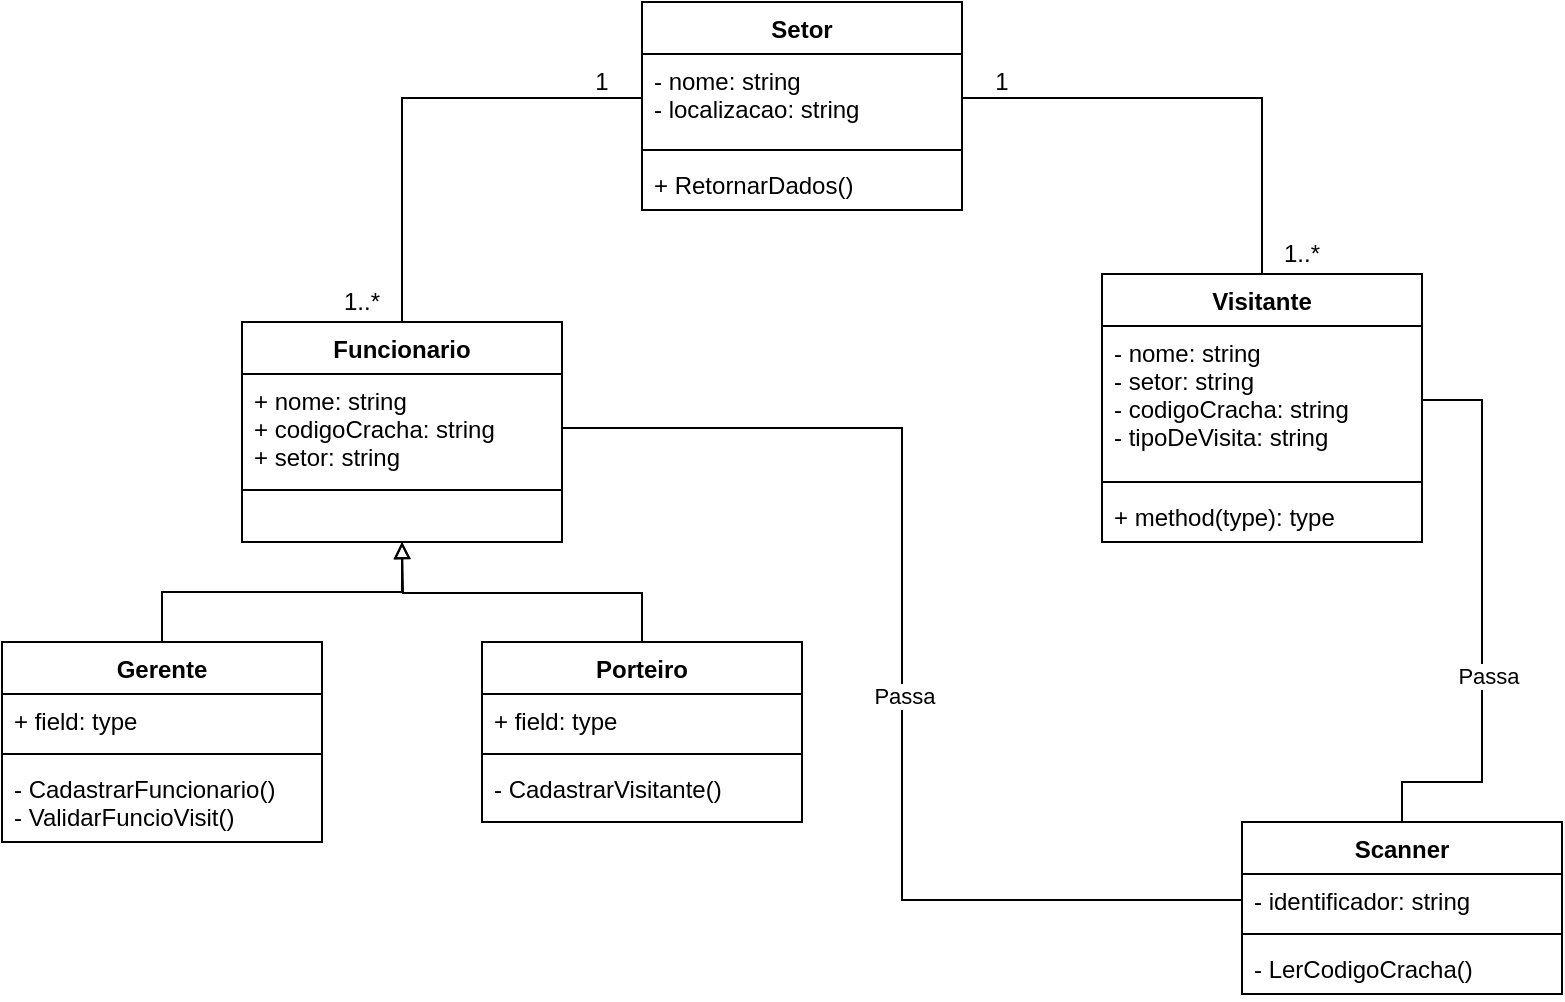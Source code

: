 <mxfile version="13.6.9" type="device"><diagram name="Page-1" id="c4acf3e9-155e-7222-9cf6-157b1a14988f"><mxGraphModel dx="1362" dy="922" grid="1" gridSize="10" guides="1" tooltips="1" connect="1" arrows="1" fold="1" page="1" pageScale="1" pageWidth="850" pageHeight="1100" background="#ffffff" math="0" shadow="0"><root><mxCell id="0"/><mxCell id="1" parent="0"/><mxCell id="tJmxpK5XFRS6WOToOL-X-32" style="edgeStyle=orthogonalEdgeStyle;rounded=0;orthogonalLoop=1;jettySize=auto;html=1;exitX=0.5;exitY=0;exitDx=0;exitDy=0;entryX=0.5;entryY=1;entryDx=0;entryDy=0;entryPerimeter=0;endArrow=block;endFill=0;" edge="1" parent="1" source="tJmxpK5XFRS6WOToOL-X-14" target="tJmxpK5XFRS6WOToOL-X-9"><mxGeometry relative="1" as="geometry"/></mxCell><mxCell id="tJmxpK5XFRS6WOToOL-X-34" style="edgeStyle=orthogonalEdgeStyle;rounded=0;orthogonalLoop=1;jettySize=auto;html=1;exitX=0.5;exitY=0;exitDx=0;exitDy=0;endArrow=block;endFill=0;" edge="1" parent="1" source="tJmxpK5XFRS6WOToOL-X-18"><mxGeometry relative="1" as="geometry"><mxPoint x="230" y="340.0" as="targetPoint"/></mxGeometry></mxCell><mxCell id="tJmxpK5XFRS6WOToOL-X-45" style="edgeStyle=orthogonalEdgeStyle;rounded=0;orthogonalLoop=1;jettySize=auto;html=1;exitX=0.5;exitY=0;exitDx=0;exitDy=0;entryX=0;entryY=0.5;entryDx=0;entryDy=0;endArrow=none;endFill=0;" edge="1" parent="1" source="tJmxpK5XFRS6WOToOL-X-6" target="tJmxpK5XFRS6WOToOL-X-36"><mxGeometry relative="1" as="geometry"/></mxCell><mxCell id="tJmxpK5XFRS6WOToOL-X-6" value="Funcionario" style="swimlane;fontStyle=1;align=center;verticalAlign=top;childLayout=stackLayout;horizontal=1;startSize=26;horizontalStack=0;resizeParent=1;resizeParentMax=0;resizeLast=0;collapsible=1;marginBottom=0;" vertex="1" parent="1"><mxGeometry x="150" y="230" width="160" height="110" as="geometry"/></mxCell><mxCell id="tJmxpK5XFRS6WOToOL-X-7" value="+ nome: string&#10;+ codigoCracha: string&#10;+ setor: string" style="text;strokeColor=none;fillColor=none;align=left;verticalAlign=top;spacingLeft=4;spacingRight=4;overflow=hidden;rotatable=0;points=[[0,0.5],[1,0.5]];portConstraint=eastwest;" vertex="1" parent="tJmxpK5XFRS6WOToOL-X-6"><mxGeometry y="26" width="160" height="54" as="geometry"/></mxCell><mxCell id="tJmxpK5XFRS6WOToOL-X-8" value="" style="line;strokeWidth=1;fillColor=none;align=left;verticalAlign=middle;spacingTop=-1;spacingLeft=3;spacingRight=3;rotatable=0;labelPosition=right;points=[];portConstraint=eastwest;" vertex="1" parent="tJmxpK5XFRS6WOToOL-X-6"><mxGeometry y="80" width="160" height="8" as="geometry"/></mxCell><mxCell id="tJmxpK5XFRS6WOToOL-X-9" value=" " style="text;strokeColor=none;fillColor=none;align=left;verticalAlign=top;spacingLeft=4;spacingRight=4;overflow=hidden;rotatable=0;points=[[0,0.5],[1,0.5]];portConstraint=eastwest;" vertex="1" parent="tJmxpK5XFRS6WOToOL-X-6"><mxGeometry y="88" width="160" height="22" as="geometry"/></mxCell><mxCell id="tJmxpK5XFRS6WOToOL-X-14" value="Gerente" style="swimlane;fontStyle=1;align=center;verticalAlign=top;childLayout=stackLayout;horizontal=1;startSize=26;horizontalStack=0;resizeParent=1;resizeParentMax=0;resizeLast=0;collapsible=1;marginBottom=0;" vertex="1" parent="1"><mxGeometry x="30" y="390" width="160" height="100" as="geometry"/></mxCell><mxCell id="tJmxpK5XFRS6WOToOL-X-15" value="+ field: type" style="text;strokeColor=none;fillColor=none;align=left;verticalAlign=top;spacingLeft=4;spacingRight=4;overflow=hidden;rotatable=0;points=[[0,0.5],[1,0.5]];portConstraint=eastwest;" vertex="1" parent="tJmxpK5XFRS6WOToOL-X-14"><mxGeometry y="26" width="160" height="26" as="geometry"/></mxCell><mxCell id="tJmxpK5XFRS6WOToOL-X-16" value="" style="line;strokeWidth=1;fillColor=none;align=left;verticalAlign=middle;spacingTop=-1;spacingLeft=3;spacingRight=3;rotatable=0;labelPosition=right;points=[];portConstraint=eastwest;" vertex="1" parent="tJmxpK5XFRS6WOToOL-X-14"><mxGeometry y="52" width="160" height="8" as="geometry"/></mxCell><mxCell id="tJmxpK5XFRS6WOToOL-X-17" value="- CadastrarFuncionario()&#10;- ValidarFuncioVisit()" style="text;strokeColor=none;fillColor=none;align=left;verticalAlign=top;spacingLeft=4;spacingRight=4;overflow=hidden;rotatable=0;points=[[0,0.5],[1,0.5]];portConstraint=eastwest;" vertex="1" parent="tJmxpK5XFRS6WOToOL-X-14"><mxGeometry y="60" width="160" height="40" as="geometry"/></mxCell><mxCell id="tJmxpK5XFRS6WOToOL-X-18" value="Porteiro" style="swimlane;fontStyle=1;align=center;verticalAlign=top;childLayout=stackLayout;horizontal=1;startSize=26;horizontalStack=0;resizeParent=1;resizeParentMax=0;resizeLast=0;collapsible=1;marginBottom=0;" vertex="1" parent="1"><mxGeometry x="270" y="390" width="160" height="90" as="geometry"/></mxCell><mxCell id="tJmxpK5XFRS6WOToOL-X-19" value="+ field: type" style="text;strokeColor=none;fillColor=none;align=left;verticalAlign=top;spacingLeft=4;spacingRight=4;overflow=hidden;rotatable=0;points=[[0,0.5],[1,0.5]];portConstraint=eastwest;" vertex="1" parent="tJmxpK5XFRS6WOToOL-X-18"><mxGeometry y="26" width="160" height="26" as="geometry"/></mxCell><mxCell id="tJmxpK5XFRS6WOToOL-X-20" value="" style="line;strokeWidth=1;fillColor=none;align=left;verticalAlign=middle;spacingTop=-1;spacingLeft=3;spacingRight=3;rotatable=0;labelPosition=right;points=[];portConstraint=eastwest;" vertex="1" parent="tJmxpK5XFRS6WOToOL-X-18"><mxGeometry y="52" width="160" height="8" as="geometry"/></mxCell><mxCell id="tJmxpK5XFRS6WOToOL-X-21" value="- CadastrarVisitante()" style="text;strokeColor=none;fillColor=none;align=left;verticalAlign=top;spacingLeft=4;spacingRight=4;overflow=hidden;rotatable=0;points=[[0,0.5],[1,0.5]];portConstraint=eastwest;" vertex="1" parent="tJmxpK5XFRS6WOToOL-X-18"><mxGeometry y="60" width="160" height="30" as="geometry"/></mxCell><mxCell id="tJmxpK5XFRS6WOToOL-X-35" value="Setor" style="swimlane;fontStyle=1;align=center;verticalAlign=top;childLayout=stackLayout;horizontal=1;startSize=26;horizontalStack=0;resizeParent=1;resizeParentMax=0;resizeLast=0;collapsible=1;marginBottom=0;" vertex="1" parent="1"><mxGeometry x="350" y="70" width="160" height="104" as="geometry"/></mxCell><mxCell id="tJmxpK5XFRS6WOToOL-X-36" value="- nome: string&#10;- localizacao: string" style="text;strokeColor=none;fillColor=none;align=left;verticalAlign=top;spacingLeft=4;spacingRight=4;overflow=hidden;rotatable=0;points=[[0,0.5],[1,0.5]];portConstraint=eastwest;" vertex="1" parent="tJmxpK5XFRS6WOToOL-X-35"><mxGeometry y="26" width="160" height="44" as="geometry"/></mxCell><mxCell id="tJmxpK5XFRS6WOToOL-X-37" value="" style="line;strokeWidth=1;fillColor=none;align=left;verticalAlign=middle;spacingTop=-1;spacingLeft=3;spacingRight=3;rotatable=0;labelPosition=right;points=[];portConstraint=eastwest;" vertex="1" parent="tJmxpK5XFRS6WOToOL-X-35"><mxGeometry y="70" width="160" height="8" as="geometry"/></mxCell><mxCell id="tJmxpK5XFRS6WOToOL-X-38" value="+ RetornarDados()" style="text;strokeColor=none;fillColor=none;align=left;verticalAlign=top;spacingLeft=4;spacingRight=4;overflow=hidden;rotatable=0;points=[[0,0.5],[1,0.5]];portConstraint=eastwest;" vertex="1" parent="tJmxpK5XFRS6WOToOL-X-35"><mxGeometry y="78" width="160" height="26" as="geometry"/></mxCell><mxCell id="tJmxpK5XFRS6WOToOL-X-47" style="edgeStyle=orthogonalEdgeStyle;rounded=0;orthogonalLoop=1;jettySize=auto;html=1;exitX=1;exitY=0.5;exitDx=0;exitDy=0;endArrow=none;endFill=0;entryX=0.5;entryY=0;entryDx=0;entryDy=0;" edge="1" parent="1" source="tJmxpK5XFRS6WOToOL-X-36" target="tJmxpK5XFRS6WOToOL-X-22"><mxGeometry relative="1" as="geometry"><mxPoint x="700" y="170.0" as="targetPoint"/></mxGeometry></mxCell><mxCell id="tJmxpK5XFRS6WOToOL-X-48" style="edgeStyle=orthogonalEdgeStyle;rounded=0;orthogonalLoop=1;jettySize=auto;html=1;exitX=1;exitY=0.5;exitDx=0;exitDy=0;entryX=0;entryY=0.5;entryDx=0;entryDy=0;endArrow=none;endFill=0;" edge="1" parent="1" source="tJmxpK5XFRS6WOToOL-X-7" target="tJmxpK5XFRS6WOToOL-X-27"><mxGeometry relative="1" as="geometry"/></mxCell><mxCell id="tJmxpK5XFRS6WOToOL-X-51" value="Passa" style="edgeLabel;html=1;align=center;verticalAlign=middle;resizable=0;points=[];" vertex="1" connectable="0" parent="tJmxpK5XFRS6WOToOL-X-48"><mxGeometry x="0.054" y="1" relative="1" as="geometry"><mxPoint as="offset"/></mxGeometry></mxCell><mxCell id="tJmxpK5XFRS6WOToOL-X-49" style="edgeStyle=orthogonalEdgeStyle;rounded=0;orthogonalLoop=1;jettySize=auto;html=1;exitX=1;exitY=0.5;exitDx=0;exitDy=0;entryX=0.5;entryY=0;entryDx=0;entryDy=0;endArrow=none;endFill=0;" edge="1" parent="1" source="tJmxpK5XFRS6WOToOL-X-23" target="tJmxpK5XFRS6WOToOL-X-26"><mxGeometry relative="1" as="geometry"><Array as="points"><mxPoint x="770" y="269"/><mxPoint x="770" y="460"/><mxPoint x="730" y="460"/></Array></mxGeometry></mxCell><mxCell id="tJmxpK5XFRS6WOToOL-X-52" value="Passa" style="edgeLabel;html=1;align=center;verticalAlign=middle;resizable=0;points=[];" vertex="1" connectable="0" parent="tJmxpK5XFRS6WOToOL-X-49"><mxGeometry x="-0.081" y="3" relative="1" as="geometry"><mxPoint y="38.3" as="offset"/></mxGeometry></mxCell><mxCell id="tJmxpK5XFRS6WOToOL-X-53" value="1" style="text;html=1;strokeColor=none;fillColor=none;align=center;verticalAlign=middle;whiteSpace=wrap;rounded=0;" vertex="1" parent="1"><mxGeometry x="310" y="100" width="40" height="20" as="geometry"/></mxCell><mxCell id="tJmxpK5XFRS6WOToOL-X-58" value="1..*" style="text;html=1;strokeColor=none;fillColor=none;align=center;verticalAlign=middle;whiteSpace=wrap;rounded=0;" vertex="1" parent="1"><mxGeometry x="190" y="210" width="40" height="20" as="geometry"/></mxCell><mxCell id="tJmxpK5XFRS6WOToOL-X-59" value="1" style="text;html=1;strokeColor=none;fillColor=none;align=center;verticalAlign=middle;whiteSpace=wrap;rounded=0;" vertex="1" parent="1"><mxGeometry x="510" y="100" width="40" height="20" as="geometry"/></mxCell><mxCell id="tJmxpK5XFRS6WOToOL-X-60" value="1..*" style="text;html=1;strokeColor=none;fillColor=none;align=center;verticalAlign=middle;whiteSpace=wrap;rounded=0;" vertex="1" parent="1"><mxGeometry x="660" y="186" width="40" height="20" as="geometry"/></mxCell><mxCell id="tJmxpK5XFRS6WOToOL-X-22" value="Visitante" style="swimlane;fontStyle=1;align=center;verticalAlign=top;childLayout=stackLayout;horizontal=1;startSize=26;horizontalStack=0;resizeParent=1;resizeParentMax=0;resizeLast=0;collapsible=1;marginBottom=0;" vertex="1" parent="1"><mxGeometry x="580" y="206" width="160" height="134" as="geometry"/></mxCell><mxCell id="tJmxpK5XFRS6WOToOL-X-23" value="- nome: string&#10;- setor: string&#10;- codigoCracha: string&#10;- tipoDeVisita: string&#10;" style="text;strokeColor=none;fillColor=none;align=left;verticalAlign=top;spacingLeft=4;spacingRight=4;overflow=hidden;rotatable=0;points=[[0,0.5],[1,0.5]];portConstraint=eastwest;" vertex="1" parent="tJmxpK5XFRS6WOToOL-X-22"><mxGeometry y="26" width="160" height="74" as="geometry"/></mxCell><mxCell id="tJmxpK5XFRS6WOToOL-X-24" value="" style="line;strokeWidth=1;fillColor=none;align=left;verticalAlign=middle;spacingTop=-1;spacingLeft=3;spacingRight=3;rotatable=0;labelPosition=right;points=[];portConstraint=eastwest;" vertex="1" parent="tJmxpK5XFRS6WOToOL-X-22"><mxGeometry y="100" width="160" height="8" as="geometry"/></mxCell><mxCell id="tJmxpK5XFRS6WOToOL-X-25" value="+ method(type): type" style="text;strokeColor=none;fillColor=none;align=left;verticalAlign=top;spacingLeft=4;spacingRight=4;overflow=hidden;rotatable=0;points=[[0,0.5],[1,0.5]];portConstraint=eastwest;" vertex="1" parent="tJmxpK5XFRS6WOToOL-X-22"><mxGeometry y="108" width="160" height="26" as="geometry"/></mxCell><mxCell id="tJmxpK5XFRS6WOToOL-X-26" value="Scanner" style="swimlane;fontStyle=1;align=center;verticalAlign=top;childLayout=stackLayout;horizontal=1;startSize=26;horizontalStack=0;resizeParent=1;resizeParentMax=0;resizeLast=0;collapsible=1;marginBottom=0;" vertex="1" parent="1"><mxGeometry x="650" y="480" width="160" height="86" as="geometry"/></mxCell><mxCell id="tJmxpK5XFRS6WOToOL-X-27" value="- identificador: string" style="text;strokeColor=none;fillColor=none;align=left;verticalAlign=top;spacingLeft=4;spacingRight=4;overflow=hidden;rotatable=0;points=[[0,0.5],[1,0.5]];portConstraint=eastwest;" vertex="1" parent="tJmxpK5XFRS6WOToOL-X-26"><mxGeometry y="26" width="160" height="26" as="geometry"/></mxCell><mxCell id="tJmxpK5XFRS6WOToOL-X-28" value="" style="line;strokeWidth=1;fillColor=none;align=left;verticalAlign=middle;spacingTop=-1;spacingLeft=3;spacingRight=3;rotatable=0;labelPosition=right;points=[];portConstraint=eastwest;" vertex="1" parent="tJmxpK5XFRS6WOToOL-X-26"><mxGeometry y="52" width="160" height="8" as="geometry"/></mxCell><mxCell id="tJmxpK5XFRS6WOToOL-X-29" value="- LerCodigoCracha()" style="text;strokeColor=none;fillColor=none;align=left;verticalAlign=top;spacingLeft=4;spacingRight=4;overflow=hidden;rotatable=0;points=[[0,0.5],[1,0.5]];portConstraint=eastwest;" vertex="1" parent="tJmxpK5XFRS6WOToOL-X-26"><mxGeometry y="60" width="160" height="26" as="geometry"/></mxCell></root></mxGraphModel></diagram></mxfile>